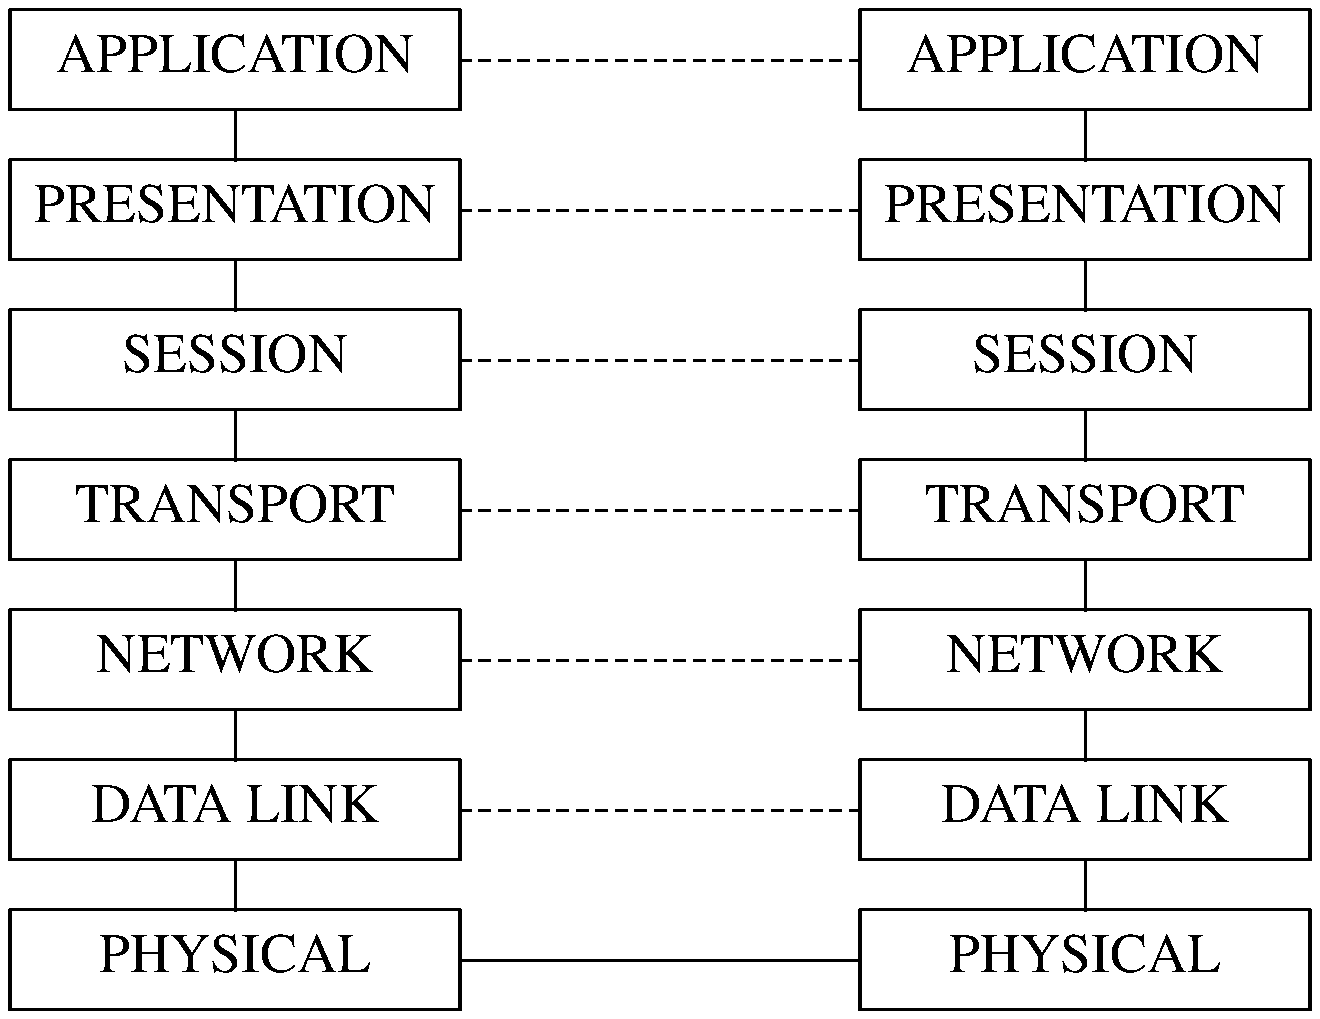 .PS
.ps 20
## figure P-1
boxwid	=	3*boxwid
define boxit @
	box "$1" with .n at ($2.s.x, $2.s.y-lineht/2)
	line from $2.s to last box.n
@
define peer @
	box "$1" with .n at ($3.s.x, $3.s.y-lineht/2)
	line    from $3.s to last box.n
	line $4 from $2.e to last box.w
@
##
B1:	box "APPLICATION"
B2:	boxit(PRESENTATION,B1)
B3:	boxit(SESSION,B2)
B4:	boxit(TRANSPORT,B3)
B5:	boxit(NETWORK,B4)
B6:	boxit(DATA LINK,B5)
B7:	boxit(PHYSICAL,B6)
##
P1:	box "APPLICATION" with .w at (B1.e.x+4*linewid, B1.e.y)
	line dashed from B1.e to P1.w
P2:	peer(PRESENTATION,B2,P1,dashed)
P3:	peer(SESSION,B3,P2,dashed)
P4:	peer(TRANSPORT,B4,P3,dashed)
P5:	peer(NETWORK,B5,P4,dashed)
P6:	peer(DATA LINK,B6,P5,dashed)
P7:	peer(PHYSICAL,B7,P6,)
##
.PE

